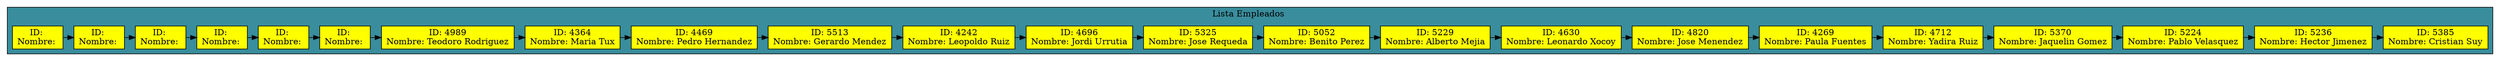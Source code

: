 digraph L{
node [shape=box fillcolor="#FFEDBB" style = filled]
subgraph cluster_p{
label="Lista Empleados "
bgcolor = "#398D9C"
Columna1[label = "ID: 5385
Nombre: Cristian Suy", fillcolor=yellow];
Columna2[label = "ID: 5236
Nombre: Hector Jimenez", fillcolor=yellow];
Columna3[label = "ID: 5224
Nombre: Pablo Velasquez", fillcolor=yellow];
Columna4[label = "ID: 5370
Nombre: Jaquelin Gomez", fillcolor=yellow];
Columna5[label = "ID: 4712
Nombre: Yadira Ruiz", fillcolor=yellow];
Columna6[label = "ID: 4269
Nombre: Paula Fuentes", fillcolor=yellow];
Columna7[label = "ID: 4820
Nombre: Jose Menendez", fillcolor=yellow];
Columna8[label = "ID: 4630
Nombre: Leonardo Xocoy", fillcolor=yellow];
Columna9[label = "ID: 5229
Nombre: Alberto Mejia", fillcolor=yellow];
Columna10[label = "ID: 5052
Nombre: Benito Perez", fillcolor=yellow];
Columna11[label = "ID: 5325
Nombre: Jose Requeda", fillcolor=yellow];
Columna12[label = "ID: 4696
Nombre: Jordi Urrutia", fillcolor=yellow];
Columna13[label = "ID: 4242
Nombre: Leopoldo Ruiz", fillcolor=yellow];
Columna14[label = "ID: 5513
Nombre: Gerardo Mendez", fillcolor=yellow];
Columna15[label = "ID: 4469
Nombre: Pedro Hernandez", fillcolor=yellow];
Columna16[label = "ID: 4364
Nombre: Maria Tux", fillcolor=yellow];
Columna17[label = "ID: 4989
Nombre: Teodoro Rodriguez", fillcolor=yellow];
Columna18[label = "ID: 
Nombre: ", fillcolor=yellow];
Columna19[label = "ID: 
Nombre: ", fillcolor=yellow];
Columna20[label = "ID: 
Nombre: ", fillcolor=yellow];
Columna21[label = "ID: 
Nombre: ", fillcolor=yellow];
Columna22[label = "ID: 
Nombre: ", fillcolor=yellow];
Columna23[label = "ID: 
Nombre: ", fillcolor=yellow];
{rank = same;
Columna1;
Columna2;
Columna3;
Columna4;
Columna5;
Columna6;
Columna7;
Columna8;
Columna9;
Columna10;
Columna11;
Columna12;
Columna13;
Columna14;
Columna15;
Columna16;
Columna17;
Columna18;
Columna19;
Columna20;
Columna21;
Columna22;
Columna23}
Columna23-> Columna22;
Columna22-> Columna21;
Columna21-> Columna20;
Columna20-> Columna19;
Columna19-> Columna18;
Columna18-> Columna17;
Columna17-> Columna16;
Columna16-> Columna15;
Columna15-> Columna14;
Columna14-> Columna13;
Columna13-> Columna12;
Columna12-> Columna11;
Columna11-> Columna10;
Columna10-> Columna9;
Columna9-> Columna8;
Columna8-> Columna7;
Columna7-> Columna6;
Columna6-> Columna5;
Columna5-> Columna4;
Columna4-> Columna3;
Columna3-> Columna2;
Columna2-> Columna1;
}
}

